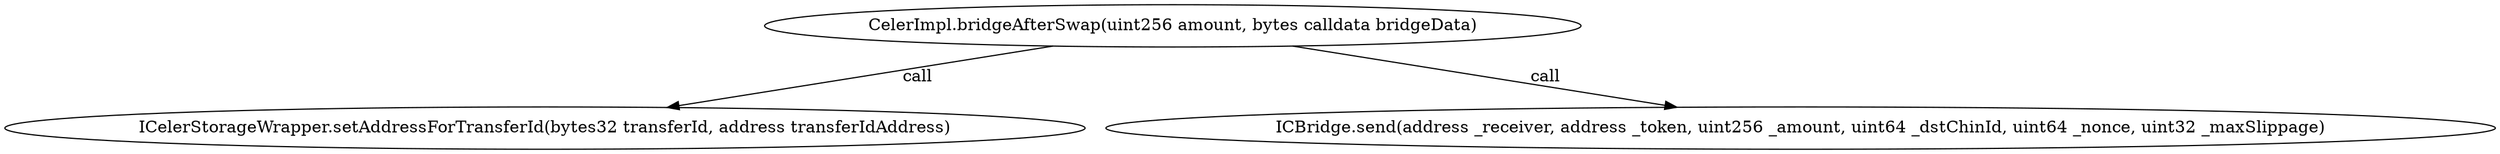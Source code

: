 digraph "" {
	graph [bb="0,0,1767.8,124.8"];
	node [label="\N"];
	"CelerImpl.bridgeAfterSwap(uint256 amount, bytes calldata bridgeData)"	 [height=0.5,
		pos="825.15,106.8",
		width=8.0385];
	"ICelerStorageWrapper.setAddressForTransferId(bytes32 transferId, address transferIdAddress)"	 [height=0.5,
		pos="379.15,18",
		width=10.532];
	"CelerImpl.bridgeAfterSwap(uint256 amount, bytes calldata bridgeData)" -> "ICelerStorageWrapper.setAddressForTransferId(bytes32 transferId, address transferIdAddress)" [key=call,
	label=" call",
	lp="654.01,62.4",
	pos="e,467.34,35.558 738.63,89.573 663.69,74.652 555.33,53.077 477.2,37.52"];
"ICBridge.send(address _receiver, address _token, uint256 _amount, uint64 _dstChinId, uint64 _nonce, uint32 _maxSlippage)" [height=0.5,
	pos="1272.2,18",
	width=13.769];
"CelerImpl.bridgeAfterSwap(uint256 amount, bytes calldata bridgeData)" -> "ICBridge.send(address _receiver, address _token, uint256 _amount, uint64 _dstChinId, uint64 _nonce, uint32 _maxSlippage)" [key=call,
label=" call",
lp="1101,62.4",
pos="e,1183,35.711 911.87,89.573 986.74,74.7 1094.9,53.217 1173.1,37.672"];
}
